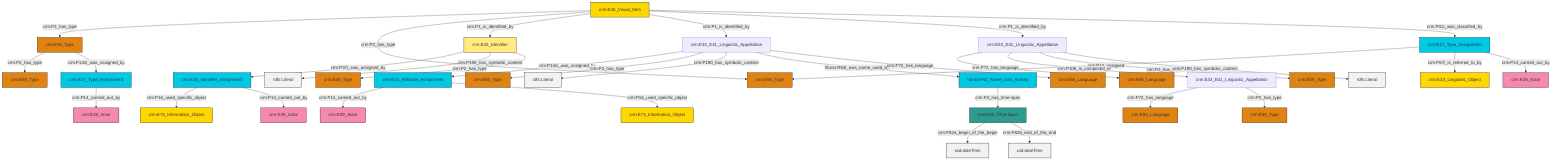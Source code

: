 graph TD
classDef Literal fill:#f2f2f2,stroke:#000000;
classDef CRM_Entity fill:#FFFFFF,stroke:#000000;
classDef Temporal_Entity fill:#00C9E6, stroke:#000000;
classDef Type fill:#E18312, stroke:#000000;
classDef Time-Span fill:#2C9C91, stroke:#000000;
classDef Appellation fill:#FFEB7F, stroke:#000000;
classDef Place fill:#008836, stroke:#000000;
classDef Persistent_Item fill:#B266B2, stroke:#000000;
classDef Conceptual_Object fill:#FFD700, stroke:#000000;
classDef Physical_Thing fill:#D2B48C, stroke:#000000;
classDef Actor fill:#f58aad, stroke:#000000;
classDef PC_Classes fill:#4ce600, stroke:#000000;
classDef Multi fill:#cccccc,stroke:#000000;

0["crm:E36_Visual_Item"]:::Conceptual_Object -->|crm:P2_has_type| 1["crm:E55_Type"]:::Type
4["crm:E33_E41_Linguistic_Appellation"]:::Default -->|crm:P141i_was_assigned_by| 5["crm:E13_Attribute_Assignment"]:::Temporal_Entity
6["crm:E17_Type_Assignment"]:::Temporal_Entity -->|crm:P42_assigned| 7["crm:E55_Type"]:::Type
16["crm:E42_Identifier"]:::Appellation -->|crm:P37i_was_assigned_by| 17["crm:E15_Identifier_Assignment"]:::Temporal_Entity
0["crm:E36_Visual_Item"]:::Conceptual_Object -->|crm:P2_has_type| 7["crm:E55_Type"]:::Type
18["crm:E33_E41_Linguistic_Appellation"]:::Default -->|crm:P72_has_language| 19["crm:E56_Language"]:::Type
12["crm:E33_E41_Linguistic_Appellation"]:::Default -->|crm:P72_has_language| 22["crm:E56_Language"]:::Type
16["crm:E42_Identifier"]:::Appellation -->|crm:P190_has_symbolic_content| 24[rdfs:Literal]:::Literal
27["crm:E52_Time-Span"]:::Time-Span -->|crm:P82a_begin_of_the_begin| 28[xsd:dateTime]:::Literal
20["frbroo:F52_Name_Use_Activity"]:::Temporal_Entity -->|crm:P4_has_time-span| 27["crm:E52_Time-Span"]:::Time-Span
18["crm:E33_E41_Linguistic_Appellation"]:::Default -->|crm:P2_has_type| 33["crm:E55_Type"]:::Type
1["crm:E55_Type"]:::Type -->|crm:P2_has_type| 36["crm:E55_Type"]:::Type
0["crm:E36_Visual_Item"]:::Conceptual_Object -->|crm:P1_is_identified_by| 16["crm:E42_Identifier"]:::Appellation
16["crm:E42_Identifier"]:::Appellation -->|crm:P2_has_type| 34["crm:E55_Type"]:::Type
17["crm:E15_Identifier_Assignment"]:::Temporal_Entity -->|crm:P16_used_specific_object| 38["crm:E73_Information_Object"]:::Conceptual_Object
4["crm:E33_E41_Linguistic_Appellation"]:::Default -->|crm:P2_has_type| 44["crm:E55_Type"]:::Type
29["crm:E17_Type_Assignment"]:::Temporal_Entity -->|crm:P14_carried_out_by| 51["crm:E39_Actor"]:::Actor
0["crm:E36_Visual_Item"]:::Conceptual_Object -->|crm:P1_is_identified_by| 4["crm:E33_E41_Linguistic_Appellation"]:::Default
12["crm:E33_E41_Linguistic_Appellation"]:::Default -->|crm:P106_is_composed_of| 18["crm:E33_E41_Linguistic_Appellation"]:::Default
6["crm:E17_Type_Assignment"]:::Temporal_Entity -->|crm:P67i_is_referred_to_by| 49["crm:E33_Linguistic_Object"]:::Conceptual_Object
4["crm:E33_E41_Linguistic_Appellation"]:::Default -->|crm:P190_has_symbolic_content| 53[rdfs:Literal]:::Literal
17["crm:E15_Identifier_Assignment"]:::Temporal_Entity -->|crm:P14_carried_out_by| 14["crm:E39_Actor"]:::Actor
0["crm:E36_Visual_Item"]:::Conceptual_Object -->|crm:P1_is_identified_by| 12["crm:E33_E41_Linguistic_Appellation"]:::Default
5["crm:E13_Attribute_Assignment"]:::Temporal_Entity -->|crm:P14_carried_out_by| 42["crm:E39_Actor"]:::Actor
5["crm:E13_Attribute_Assignment"]:::Temporal_Entity -->|crm:P16_used_specific_object| 2["crm:E73_Information_Object"]:::Conceptual_Object
12["crm:E33_E41_Linguistic_Appellation"]:::Default -->|crm:P2_has_type| 47["crm:E55_Type"]:::Type
1["crm:E55_Type"]:::Type -->|crm:P141i_was_assigned_by| 29["crm:E17_Type_Assignment"]:::Temporal_Entity
4["crm:E33_E41_Linguistic_Appellation"]:::Default -->|frbroo:R64i_was_name_used_by| 20["frbroo:F52_Name_Use_Activity"]:::Temporal_Entity
0["crm:E36_Visual_Item"]:::Conceptual_Object -->|crm:P41i_was_classified_by| 6["crm:E17_Type_Assignment"]:::Temporal_Entity
27["crm:E52_Time-Span"]:::Time-Span -->|crm:P82b_end_of_the_end| 58[xsd:dateTime]:::Literal
4["crm:E33_E41_Linguistic_Appellation"]:::Default -->|crm:P72_has_language| 10["crm:E56_Language"]:::Type
12["crm:E33_E41_Linguistic_Appellation"]:::Default -->|crm:P190_has_symbolic_content| 61[rdfs:Literal]:::Literal
6["crm:E17_Type_Assignment"]:::Temporal_Entity -->|crm:P14_carried_out_by| 8["crm:E39_Actor"]:::Actor